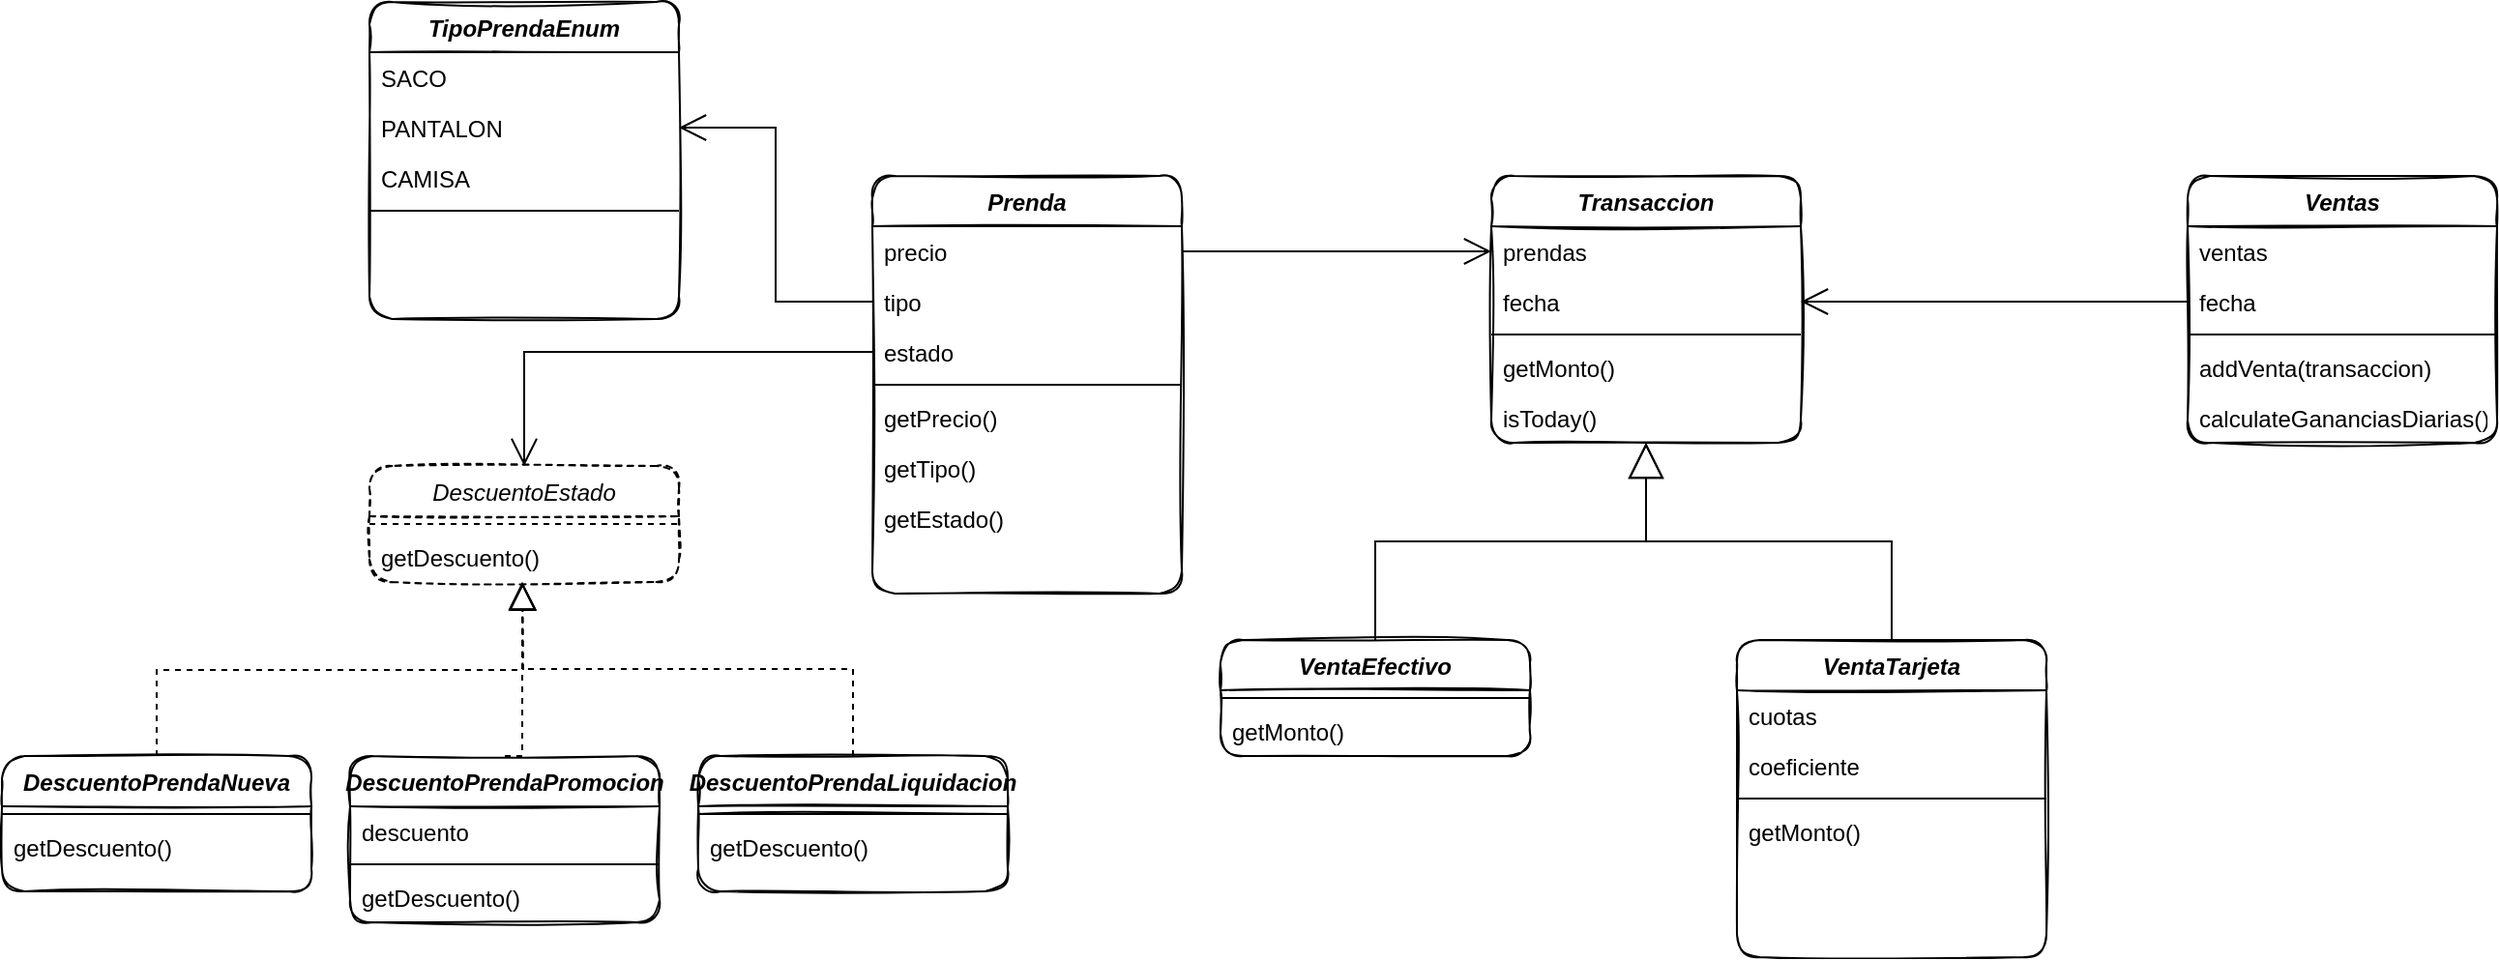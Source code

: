 <mxfile version="20.6.0" type="device"><diagram id="C5RBs43oDa-KdzZeNtuy" name="Page-1"><mxGraphModel dx="2452" dy="980" grid="1" gridSize="10" guides="1" tooltips="1" connect="1" arrows="1" fold="1" page="1" pageScale="1" pageWidth="827" pageHeight="1169" math="0" shadow="0"><root><mxCell id="WIyWlLk6GJQsqaUBKTNV-0"/><mxCell id="WIyWlLk6GJQsqaUBKTNV-1" parent="WIyWlLk6GJQsqaUBKTNV-0"/><mxCell id="zkfFHV4jXpPFQw0GAbJ--0" value="Prenda" style="swimlane;fontStyle=3;align=center;verticalAlign=top;childLayout=stackLayout;horizontal=1;startSize=26;horizontalStack=0;resizeParent=1;resizeLast=0;collapsible=1;marginBottom=0;rounded=1;shadow=0;strokeWidth=1;glass=0;sketch=1;" parent="WIyWlLk6GJQsqaUBKTNV-1" vertex="1"><mxGeometry x="220" y="120" width="160" height="216" as="geometry"><mxRectangle x="230" y="140" width="160" height="26" as="alternateBounds"/></mxGeometry></mxCell><mxCell id="zkfFHV4jXpPFQw0GAbJ--1" value="precio" style="text;align=left;verticalAlign=top;spacingLeft=4;spacingRight=4;overflow=hidden;rotatable=0;points=[[0,0.5],[1,0.5]];portConstraint=eastwest;" parent="zkfFHV4jXpPFQw0GAbJ--0" vertex="1"><mxGeometry y="26" width="160" height="26" as="geometry"/></mxCell><mxCell id="zkfFHV4jXpPFQw0GAbJ--2" value="tipo" style="text;align=left;verticalAlign=top;spacingLeft=4;spacingRight=4;overflow=hidden;rotatable=0;points=[[0,0.5],[1,0.5]];portConstraint=eastwest;rounded=0;shadow=0;html=0;" parent="zkfFHV4jXpPFQw0GAbJ--0" vertex="1"><mxGeometry y="52" width="160" height="26" as="geometry"/></mxCell><mxCell id="tYu8lIKnIrrlVJYISPw1-19" value="estado" style="text;align=left;verticalAlign=top;spacingLeft=4;spacingRight=4;overflow=hidden;rotatable=0;points=[[0,0.5],[1,0.5]];portConstraint=eastwest;rounded=0;shadow=0;html=0;" vertex="1" parent="zkfFHV4jXpPFQw0GAbJ--0"><mxGeometry y="78" width="160" height="26" as="geometry"/></mxCell><mxCell id="zkfFHV4jXpPFQw0GAbJ--4" value="" style="line;html=1;strokeWidth=1;align=left;verticalAlign=middle;spacingTop=-1;spacingLeft=3;spacingRight=3;rotatable=0;labelPosition=right;points=[];portConstraint=eastwest;" parent="zkfFHV4jXpPFQw0GAbJ--0" vertex="1"><mxGeometry y="104" width="160" height="8" as="geometry"/></mxCell><mxCell id="zkfFHV4jXpPFQw0GAbJ--5" value="getPrecio()" style="text;align=left;verticalAlign=top;spacingLeft=4;spacingRight=4;overflow=hidden;rotatable=0;points=[[0,0.5],[1,0.5]];portConstraint=eastwest;" parent="zkfFHV4jXpPFQw0GAbJ--0" vertex="1"><mxGeometry y="112" width="160" height="26" as="geometry"/></mxCell><mxCell id="tYu8lIKnIrrlVJYISPw1-0" value="getTipo()" style="text;align=left;verticalAlign=top;spacingLeft=4;spacingRight=4;overflow=hidden;rotatable=0;points=[[0,0.5],[1,0.5]];portConstraint=eastwest;" vertex="1" parent="zkfFHV4jXpPFQw0GAbJ--0"><mxGeometry y="138" width="160" height="26" as="geometry"/></mxCell><mxCell id="tYu8lIKnIrrlVJYISPw1-27" value="getEstado()" style="text;align=left;verticalAlign=top;spacingLeft=4;spacingRight=4;overflow=hidden;rotatable=0;points=[[0,0.5],[1,0.5]];portConstraint=eastwest;" vertex="1" parent="zkfFHV4jXpPFQw0GAbJ--0"><mxGeometry y="164" width="160" height="26" as="geometry"/></mxCell><mxCell id="tYu8lIKnIrrlVJYISPw1-1" value="TipoPrendaEnum" style="swimlane;fontStyle=3;align=center;verticalAlign=top;childLayout=stackLayout;horizontal=1;startSize=26;horizontalStack=0;resizeParent=1;resizeLast=0;collapsible=1;marginBottom=0;rounded=1;shadow=0;strokeWidth=1;glass=0;sketch=1;" vertex="1" parent="WIyWlLk6GJQsqaUBKTNV-1"><mxGeometry x="-40" y="30" width="160" height="164" as="geometry"><mxRectangle x="230" y="140" width="160" height="26" as="alternateBounds"/></mxGeometry></mxCell><mxCell id="tYu8lIKnIrrlVJYISPw1-2" value="SACO" style="text;align=left;verticalAlign=top;spacingLeft=4;spacingRight=4;overflow=hidden;rotatable=0;points=[[0,0.5],[1,0.5]];portConstraint=eastwest;" vertex="1" parent="tYu8lIKnIrrlVJYISPw1-1"><mxGeometry y="26" width="160" height="26" as="geometry"/></mxCell><mxCell id="tYu8lIKnIrrlVJYISPw1-3" value="PANTALON" style="text;align=left;verticalAlign=top;spacingLeft=4;spacingRight=4;overflow=hidden;rotatable=0;points=[[0,0.5],[1,0.5]];portConstraint=eastwest;rounded=0;shadow=0;html=0;" vertex="1" parent="tYu8lIKnIrrlVJYISPw1-1"><mxGeometry y="52" width="160" height="26" as="geometry"/></mxCell><mxCell id="tYu8lIKnIrrlVJYISPw1-7" value="CAMISA" style="text;align=left;verticalAlign=top;spacingLeft=4;spacingRight=4;overflow=hidden;rotatable=0;points=[[0,0.5],[1,0.5]];portConstraint=eastwest;rounded=0;shadow=0;html=0;" vertex="1" parent="tYu8lIKnIrrlVJYISPw1-1"><mxGeometry y="78" width="160" height="26" as="geometry"/></mxCell><mxCell id="tYu8lIKnIrrlVJYISPw1-4" value="" style="line;html=1;strokeWidth=1;align=left;verticalAlign=middle;spacingTop=-1;spacingLeft=3;spacingRight=3;rotatable=0;labelPosition=right;points=[];portConstraint=eastwest;" vertex="1" parent="tYu8lIKnIrrlVJYISPw1-1"><mxGeometry y="104" width="160" height="8" as="geometry"/></mxCell><mxCell id="tYu8lIKnIrrlVJYISPw1-8" value="" style="endArrow=open;endFill=1;endSize=12;html=1;rounded=0;exitX=0;exitY=0.5;exitDx=0;exitDy=0;entryX=1;entryY=0.5;entryDx=0;entryDy=0;edgeStyle=orthogonalEdgeStyle;" edge="1" parent="WIyWlLk6GJQsqaUBKTNV-1" source="zkfFHV4jXpPFQw0GAbJ--2" target="tYu8lIKnIrrlVJYISPw1-3"><mxGeometry width="160" relative="1" as="geometry"><mxPoint x="180" y="350" as="sourcePoint"/><mxPoint x="340" y="350" as="targetPoint"/></mxGeometry></mxCell><mxCell id="tYu8lIKnIrrlVJYISPw1-11" value="Transaccion" style="swimlane;fontStyle=3;align=center;verticalAlign=top;childLayout=stackLayout;horizontal=1;startSize=26;horizontalStack=0;resizeParent=1;resizeLast=0;collapsible=1;marginBottom=0;rounded=1;shadow=0;strokeWidth=1;glass=0;sketch=1;" vertex="1" parent="WIyWlLk6GJQsqaUBKTNV-1"><mxGeometry x="540" y="120" width="160" height="138" as="geometry"><mxRectangle x="230" y="140" width="160" height="26" as="alternateBounds"/></mxGeometry></mxCell><mxCell id="tYu8lIKnIrrlVJYISPw1-12" value="prendas" style="text;align=left;verticalAlign=top;spacingLeft=4;spacingRight=4;overflow=hidden;rotatable=0;points=[[0,0.5],[1,0.5]];portConstraint=eastwest;" vertex="1" parent="tYu8lIKnIrrlVJYISPw1-11"><mxGeometry y="26" width="160" height="26" as="geometry"/></mxCell><mxCell id="tYu8lIKnIrrlVJYISPw1-13" value="fecha" style="text;align=left;verticalAlign=top;spacingLeft=4;spacingRight=4;overflow=hidden;rotatable=0;points=[[0,0.5],[1,0.5]];portConstraint=eastwest;rounded=0;shadow=0;html=0;" vertex="1" parent="tYu8lIKnIrrlVJYISPw1-11"><mxGeometry y="52" width="160" height="26" as="geometry"/></mxCell><mxCell id="tYu8lIKnIrrlVJYISPw1-14" value="" style="line;html=1;strokeWidth=1;align=left;verticalAlign=middle;spacingTop=-1;spacingLeft=3;spacingRight=3;rotatable=0;labelPosition=right;points=[];portConstraint=eastwest;" vertex="1" parent="tYu8lIKnIrrlVJYISPw1-11"><mxGeometry y="78" width="160" height="8" as="geometry"/></mxCell><mxCell id="tYu8lIKnIrrlVJYISPw1-15" value="getMonto()" style="text;align=left;verticalAlign=top;spacingLeft=4;spacingRight=4;overflow=hidden;rotatable=0;points=[[0,0.5],[1,0.5]];portConstraint=eastwest;" vertex="1" parent="tYu8lIKnIrrlVJYISPw1-11"><mxGeometry y="86" width="160" height="26" as="geometry"/></mxCell><mxCell id="tYu8lIKnIrrlVJYISPw1-79" value="isToday()" style="text;align=left;verticalAlign=top;spacingLeft=4;spacingRight=4;overflow=hidden;rotatable=0;points=[[0,0.5],[1,0.5]];portConstraint=eastwest;" vertex="1" parent="tYu8lIKnIrrlVJYISPw1-11"><mxGeometry y="112" width="160" height="26" as="geometry"/></mxCell><mxCell id="tYu8lIKnIrrlVJYISPw1-20" value="DescuentoEstado" style="swimlane;fontStyle=2;align=center;verticalAlign=top;childLayout=stackLayout;horizontal=1;startSize=26;horizontalStack=0;resizeParent=1;resizeLast=0;collapsible=1;marginBottom=0;rounded=1;shadow=0;strokeWidth=1;dashed=1;glass=0;sketch=1;" vertex="1" parent="WIyWlLk6GJQsqaUBKTNV-1"><mxGeometry x="-40" y="270" width="160" height="60" as="geometry"><mxRectangle x="230" y="140" width="160" height="26" as="alternateBounds"/></mxGeometry></mxCell><mxCell id="tYu8lIKnIrrlVJYISPw1-24" value="" style="line;html=1;strokeWidth=1;align=left;verticalAlign=middle;spacingTop=-1;spacingLeft=3;spacingRight=3;rotatable=0;labelPosition=right;points=[];portConstraint=eastwest;dashed=1;" vertex="1" parent="tYu8lIKnIrrlVJYISPw1-20"><mxGeometry y="26" width="160" height="8" as="geometry"/></mxCell><mxCell id="tYu8lIKnIrrlVJYISPw1-26" value="getDescuento()" style="text;align=left;verticalAlign=top;spacingLeft=4;spacingRight=4;overflow=hidden;rotatable=0;points=[[0,0.5],[1,0.5]];portConstraint=eastwest;" vertex="1" parent="tYu8lIKnIrrlVJYISPw1-20"><mxGeometry y="34" width="160" height="26" as="geometry"/></mxCell><mxCell id="tYu8lIKnIrrlVJYISPw1-25" value="" style="endArrow=open;endFill=1;endSize=12;html=1;rounded=0;exitX=0;exitY=0.5;exitDx=0;exitDy=0;entryX=0.5;entryY=0;entryDx=0;entryDy=0;edgeStyle=orthogonalEdgeStyle;" edge="1" parent="WIyWlLk6GJQsqaUBKTNV-1" source="tYu8lIKnIrrlVJYISPw1-19" target="tYu8lIKnIrrlVJYISPw1-20"><mxGeometry width="160" relative="1" as="geometry"><mxPoint x="230" y="195" as="sourcePoint"/><mxPoint x="120" y="269" as="targetPoint"/><Array as="points"><mxPoint x="40" y="211"/></Array></mxGeometry></mxCell><mxCell id="tYu8lIKnIrrlVJYISPw1-35" value="VentaEfectivo" style="swimlane;fontStyle=3;align=center;verticalAlign=top;childLayout=stackLayout;horizontal=1;startSize=26;horizontalStack=0;resizeParent=1;resizeLast=0;collapsible=1;marginBottom=0;rounded=1;shadow=0;strokeWidth=1;glass=0;sketch=1;" vertex="1" parent="WIyWlLk6GJQsqaUBKTNV-1"><mxGeometry x="400" y="360" width="160" height="60" as="geometry"><mxRectangle x="230" y="140" width="160" height="26" as="alternateBounds"/></mxGeometry></mxCell><mxCell id="tYu8lIKnIrrlVJYISPw1-39" value="" style="line;html=1;strokeWidth=1;align=left;verticalAlign=middle;spacingTop=-1;spacingLeft=3;spacingRight=3;rotatable=0;labelPosition=right;points=[];portConstraint=eastwest;" vertex="1" parent="tYu8lIKnIrrlVJYISPw1-35"><mxGeometry y="26" width="160" height="8" as="geometry"/></mxCell><mxCell id="tYu8lIKnIrrlVJYISPw1-40" value="getMonto()" style="text;align=left;verticalAlign=top;spacingLeft=4;spacingRight=4;overflow=hidden;rotatable=0;points=[[0,0.5],[1,0.5]];portConstraint=eastwest;" vertex="1" parent="tYu8lIKnIrrlVJYISPw1-35"><mxGeometry y="34" width="160" height="26" as="geometry"/></mxCell><mxCell id="tYu8lIKnIrrlVJYISPw1-42" value="VentaTarjeta" style="swimlane;fontStyle=3;align=center;verticalAlign=top;childLayout=stackLayout;horizontal=1;startSize=26;horizontalStack=0;resizeParent=1;resizeLast=0;collapsible=1;marginBottom=0;rounded=1;shadow=0;strokeWidth=1;glass=0;sketch=1;" vertex="1" parent="WIyWlLk6GJQsqaUBKTNV-1"><mxGeometry x="667" y="360" width="160" height="164" as="geometry"><mxRectangle x="230" y="140" width="160" height="26" as="alternateBounds"/></mxGeometry></mxCell><mxCell id="tYu8lIKnIrrlVJYISPw1-43" value="cuotas" style="text;align=left;verticalAlign=top;spacingLeft=4;spacingRight=4;overflow=hidden;rotatable=0;points=[[0,0.5],[1,0.5]];portConstraint=eastwest;" vertex="1" parent="tYu8lIKnIrrlVJYISPw1-42"><mxGeometry y="26" width="160" height="26" as="geometry"/></mxCell><mxCell id="tYu8lIKnIrrlVJYISPw1-44" value="coeficiente" style="text;align=left;verticalAlign=top;spacingLeft=4;spacingRight=4;overflow=hidden;rotatable=0;points=[[0,0.5],[1,0.5]];portConstraint=eastwest;rounded=0;shadow=0;html=0;" vertex="1" parent="tYu8lIKnIrrlVJYISPw1-42"><mxGeometry y="52" width="160" height="26" as="geometry"/></mxCell><mxCell id="tYu8lIKnIrrlVJYISPw1-46" value="" style="line;html=1;strokeWidth=1;align=left;verticalAlign=middle;spacingTop=-1;spacingLeft=3;spacingRight=3;rotatable=0;labelPosition=right;points=[];portConstraint=eastwest;" vertex="1" parent="tYu8lIKnIrrlVJYISPw1-42"><mxGeometry y="78" width="160" height="8" as="geometry"/></mxCell><mxCell id="tYu8lIKnIrrlVJYISPw1-47" value="getMonto()" style="text;align=left;verticalAlign=top;spacingLeft=4;spacingRight=4;overflow=hidden;rotatable=0;points=[[0,0.5],[1,0.5]];portConstraint=eastwest;" vertex="1" parent="tYu8lIKnIrrlVJYISPw1-42"><mxGeometry y="86" width="160" height="26" as="geometry"/></mxCell><mxCell id="tYu8lIKnIrrlVJYISPw1-49" value="" style="endArrow=block;endSize=16;endFill=0;html=1;rounded=0;exitX=0.5;exitY=0;exitDx=0;exitDy=0;entryX=0.5;entryY=1;entryDx=0;entryDy=0;edgeStyle=orthogonalEdgeStyle;" edge="1" parent="WIyWlLk6GJQsqaUBKTNV-1" source="tYu8lIKnIrrlVJYISPw1-35" target="tYu8lIKnIrrlVJYISPw1-11"><mxGeometry width="160" relative="1" as="geometry"><mxPoint x="440" y="320" as="sourcePoint"/><mxPoint x="600" y="320" as="targetPoint"/></mxGeometry></mxCell><mxCell id="tYu8lIKnIrrlVJYISPw1-50" value="" style="endArrow=block;endSize=16;endFill=0;html=1;rounded=0;exitX=0.5;exitY=0;exitDx=0;exitDy=0;edgeStyle=orthogonalEdgeStyle;entryX=0.5;entryY=1;entryDx=0;entryDy=0;" edge="1" parent="WIyWlLk6GJQsqaUBKTNV-1" source="tYu8lIKnIrrlVJYISPw1-42" target="tYu8lIKnIrrlVJYISPw1-11"><mxGeometry width="160" relative="1" as="geometry"><mxPoint x="490" y="370" as="sourcePoint"/><mxPoint x="520" y="220" as="targetPoint"/></mxGeometry></mxCell><mxCell id="tYu8lIKnIrrlVJYISPw1-52" value="" style="endArrow=open;endFill=1;endSize=12;html=1;rounded=0;exitX=1;exitY=0.5;exitDx=0;exitDy=0;entryX=0;entryY=0.5;entryDx=0;entryDy=0;edgeStyle=orthogonalEdgeStyle;" edge="1" parent="WIyWlLk6GJQsqaUBKTNV-1" source="zkfFHV4jXpPFQw0GAbJ--1" target="tYu8lIKnIrrlVJYISPw1-12"><mxGeometry width="160" relative="1" as="geometry"><mxPoint x="230" y="195" as="sourcePoint"/><mxPoint x="130" y="105" as="targetPoint"/></mxGeometry></mxCell><mxCell id="tYu8lIKnIrrlVJYISPw1-53" value="" style="endArrow=block;dashed=1;endFill=0;endSize=12;html=1;rounded=0;edgeStyle=orthogonalEdgeStyle;exitX=0.5;exitY=0;exitDx=0;exitDy=0;" edge="1" parent="WIyWlLk6GJQsqaUBKTNV-1" source="tYu8lIKnIrrlVJYISPw1-54"><mxGeometry width="160" relative="1" as="geometry"><mxPoint x="-20" y="370" as="sourcePoint"/><mxPoint x="39" y="330" as="targetPoint"/></mxGeometry></mxCell><mxCell id="tYu8lIKnIrrlVJYISPw1-54" value="DescuentoPrendaNueva" style="swimlane;fontStyle=3;align=center;verticalAlign=top;childLayout=stackLayout;horizontal=1;startSize=26;horizontalStack=0;resizeParent=1;resizeLast=0;collapsible=1;marginBottom=0;rounded=1;shadow=0;strokeWidth=1;glass=0;sketch=1;" vertex="1" parent="WIyWlLk6GJQsqaUBKTNV-1"><mxGeometry x="-230" y="420" width="160" height="70" as="geometry"><mxRectangle x="230" y="140" width="160" height="26" as="alternateBounds"/></mxGeometry></mxCell><mxCell id="tYu8lIKnIrrlVJYISPw1-58" value="" style="line;html=1;strokeWidth=1;align=left;verticalAlign=middle;spacingTop=-1;spacingLeft=3;spacingRight=3;rotatable=0;labelPosition=right;points=[];portConstraint=eastwest;" vertex="1" parent="tYu8lIKnIrrlVJYISPw1-54"><mxGeometry y="26" width="160" height="8" as="geometry"/></mxCell><mxCell id="tYu8lIKnIrrlVJYISPw1-59" value="getDescuento()" style="text;align=left;verticalAlign=top;spacingLeft=4;spacingRight=4;overflow=hidden;rotatable=0;points=[[0,0.5],[1,0.5]];portConstraint=eastwest;" vertex="1" parent="tYu8lIKnIrrlVJYISPw1-54"><mxGeometry y="34" width="160" height="26" as="geometry"/></mxCell><mxCell id="tYu8lIKnIrrlVJYISPw1-62" value="DescuentoPrendaPromocion" style="swimlane;fontStyle=3;align=center;verticalAlign=top;childLayout=stackLayout;horizontal=1;startSize=26;horizontalStack=0;resizeParent=1;resizeLast=0;collapsible=1;marginBottom=0;rounded=1;shadow=0;strokeWidth=1;glass=0;sketch=1;" vertex="1" parent="WIyWlLk6GJQsqaUBKTNV-1"><mxGeometry x="-50" y="420" width="160" height="86" as="geometry"><mxRectangle x="230" y="140" width="160" height="26" as="alternateBounds"/></mxGeometry></mxCell><mxCell id="tYu8lIKnIrrlVJYISPw1-70" value="descuento" style="text;align=left;verticalAlign=top;spacingLeft=4;spacingRight=4;overflow=hidden;rotatable=0;points=[[0,0.5],[1,0.5]];portConstraint=eastwest;rounded=0;shadow=0;html=0;" vertex="1" parent="tYu8lIKnIrrlVJYISPw1-62"><mxGeometry y="26" width="160" height="26" as="geometry"/></mxCell><mxCell id="tYu8lIKnIrrlVJYISPw1-63" value="" style="line;html=1;strokeWidth=1;align=left;verticalAlign=middle;spacingTop=-1;spacingLeft=3;spacingRight=3;rotatable=0;labelPosition=right;points=[];portConstraint=eastwest;" vertex="1" parent="tYu8lIKnIrrlVJYISPw1-62"><mxGeometry y="52" width="160" height="8" as="geometry"/></mxCell><mxCell id="tYu8lIKnIrrlVJYISPw1-64" value="getDescuento()" style="text;align=left;verticalAlign=top;spacingLeft=4;spacingRight=4;overflow=hidden;rotatable=0;points=[[0,0.5],[1,0.5]];portConstraint=eastwest;" vertex="1" parent="tYu8lIKnIrrlVJYISPw1-62"><mxGeometry y="60" width="160" height="26" as="geometry"/></mxCell><mxCell id="tYu8lIKnIrrlVJYISPw1-66" value="" style="endArrow=block;dashed=1;endFill=0;endSize=12;html=1;rounded=0;edgeStyle=orthogonalEdgeStyle;exitX=0.5;exitY=0;exitDx=0;exitDy=0;" edge="1" parent="WIyWlLk6GJQsqaUBKTNV-1" source="tYu8lIKnIrrlVJYISPw1-62"><mxGeometry width="160" relative="1" as="geometry"><mxPoint x="59" y="380" as="sourcePoint"/><mxPoint x="39" y="330" as="targetPoint"/><Array as="points"><mxPoint x="39" y="420"/></Array></mxGeometry></mxCell><mxCell id="tYu8lIKnIrrlVJYISPw1-67" value="DescuentoPrendaLiquidacion" style="swimlane;fontStyle=3;align=center;verticalAlign=top;childLayout=stackLayout;horizontal=1;startSize=26;horizontalStack=0;resizeParent=1;resizeLast=0;collapsible=1;marginBottom=0;rounded=1;shadow=0;strokeWidth=1;glass=0;sketch=1;" vertex="1" parent="WIyWlLk6GJQsqaUBKTNV-1"><mxGeometry x="130" y="420" width="160" height="70" as="geometry"><mxRectangle x="230" y="140" width="160" height="26" as="alternateBounds"/></mxGeometry></mxCell><mxCell id="tYu8lIKnIrrlVJYISPw1-68" value="" style="line;html=1;strokeWidth=1;align=center;verticalAlign=top;spacingTop=-1;spacingLeft=3;spacingRight=3;rotatable=0;labelPosition=right;points=[];portConstraint=eastwest;fontStyle=2;startSize=26;rounded=1;shadow=0;glass=0;sketch=1;" vertex="1" parent="tYu8lIKnIrrlVJYISPw1-67"><mxGeometry y="26" width="160" height="8" as="geometry"/></mxCell><mxCell id="tYu8lIKnIrrlVJYISPw1-69" value="getDescuento()" style="text;align=left;verticalAlign=top;spacingLeft=4;spacingRight=4;overflow=hidden;rotatable=0;points=[[0,0.5],[1,0.5]];portConstraint=eastwest;" vertex="1" parent="tYu8lIKnIrrlVJYISPw1-67"><mxGeometry y="34" width="160" height="26" as="geometry"/></mxCell><mxCell id="tYu8lIKnIrrlVJYISPw1-72" value="" style="endArrow=block;dashed=1;endFill=0;endSize=12;html=1;rounded=0;edgeStyle=orthogonalEdgeStyle;exitX=0.5;exitY=0;exitDx=0;exitDy=0;entryX=0.495;entryY=1.015;entryDx=0;entryDy=0;entryPerimeter=0;" edge="1" parent="WIyWlLk6GJQsqaUBKTNV-1" source="tYu8lIKnIrrlVJYISPw1-67"><mxGeometry width="160" relative="1" as="geometry"><mxPoint x="240" y="380" as="sourcePoint"/><mxPoint x="39.2" y="330.39" as="targetPoint"/><Array as="points"><mxPoint x="210" y="375"/><mxPoint x="39" y="375"/></Array></mxGeometry></mxCell><mxCell id="tYu8lIKnIrrlVJYISPw1-73" value="Ventas" style="swimlane;fontStyle=3;align=center;verticalAlign=top;childLayout=stackLayout;horizontal=1;startSize=26;horizontalStack=0;resizeParent=1;resizeLast=0;collapsible=1;marginBottom=0;rounded=1;shadow=0;strokeWidth=1;glass=0;sketch=1;" vertex="1" parent="WIyWlLk6GJQsqaUBKTNV-1"><mxGeometry x="900" y="120" width="160" height="138" as="geometry"><mxRectangle x="230" y="140" width="160" height="26" as="alternateBounds"/></mxGeometry></mxCell><mxCell id="tYu8lIKnIrrlVJYISPw1-74" value="ventas" style="text;align=left;verticalAlign=top;spacingLeft=4;spacingRight=4;overflow=hidden;rotatable=0;points=[[0,0.5],[1,0.5]];portConstraint=eastwest;" vertex="1" parent="tYu8lIKnIrrlVJYISPw1-73"><mxGeometry y="26" width="160" height="26" as="geometry"/></mxCell><mxCell id="tYu8lIKnIrrlVJYISPw1-75" value="fecha" style="text;align=left;verticalAlign=top;spacingLeft=4;spacingRight=4;overflow=hidden;rotatable=0;points=[[0,0.5],[1,0.5]];portConstraint=eastwest;rounded=0;shadow=0;html=0;" vertex="1" parent="tYu8lIKnIrrlVJYISPw1-73"><mxGeometry y="52" width="160" height="26" as="geometry"/></mxCell><mxCell id="tYu8lIKnIrrlVJYISPw1-76" value="" style="line;html=1;strokeWidth=1;align=left;verticalAlign=middle;spacingTop=-1;spacingLeft=3;spacingRight=3;rotatable=0;labelPosition=right;points=[];portConstraint=eastwest;" vertex="1" parent="tYu8lIKnIrrlVJYISPw1-73"><mxGeometry y="78" width="160" height="8" as="geometry"/></mxCell><mxCell id="tYu8lIKnIrrlVJYISPw1-77" value="addVenta(transaccion)" style="text;align=left;verticalAlign=top;spacingLeft=4;spacingRight=4;overflow=hidden;rotatable=0;points=[[0,0.5],[1,0.5]];portConstraint=eastwest;" vertex="1" parent="tYu8lIKnIrrlVJYISPw1-73"><mxGeometry y="86" width="160" height="26" as="geometry"/></mxCell><mxCell id="tYu8lIKnIrrlVJYISPw1-78" value="calculateGananciasDiarias()" style="text;align=left;verticalAlign=top;spacingLeft=4;spacingRight=4;overflow=hidden;rotatable=0;points=[[0,0.5],[1,0.5]];portConstraint=eastwest;" vertex="1" parent="tYu8lIKnIrrlVJYISPw1-73"><mxGeometry y="112" width="160" height="26" as="geometry"/></mxCell><mxCell id="tYu8lIKnIrrlVJYISPw1-80" value="" style="endArrow=open;endFill=1;endSize=12;html=1;rounded=0;entryX=1;entryY=0.5;entryDx=0;entryDy=0;edgeStyle=orthogonalEdgeStyle;exitX=0;exitY=0.5;exitDx=0;exitDy=0;" edge="1" parent="WIyWlLk6GJQsqaUBKTNV-1" source="tYu8lIKnIrrlVJYISPw1-74" target="tYu8lIKnIrrlVJYISPw1-13"><mxGeometry width="160" relative="1" as="geometry"><mxPoint x="830" y="190" as="sourcePoint"/><mxPoint x="550" y="169" as="targetPoint"/><Array as="points"><mxPoint x="900" y="185"/></Array></mxGeometry></mxCell></root></mxGraphModel></diagram></mxfile>